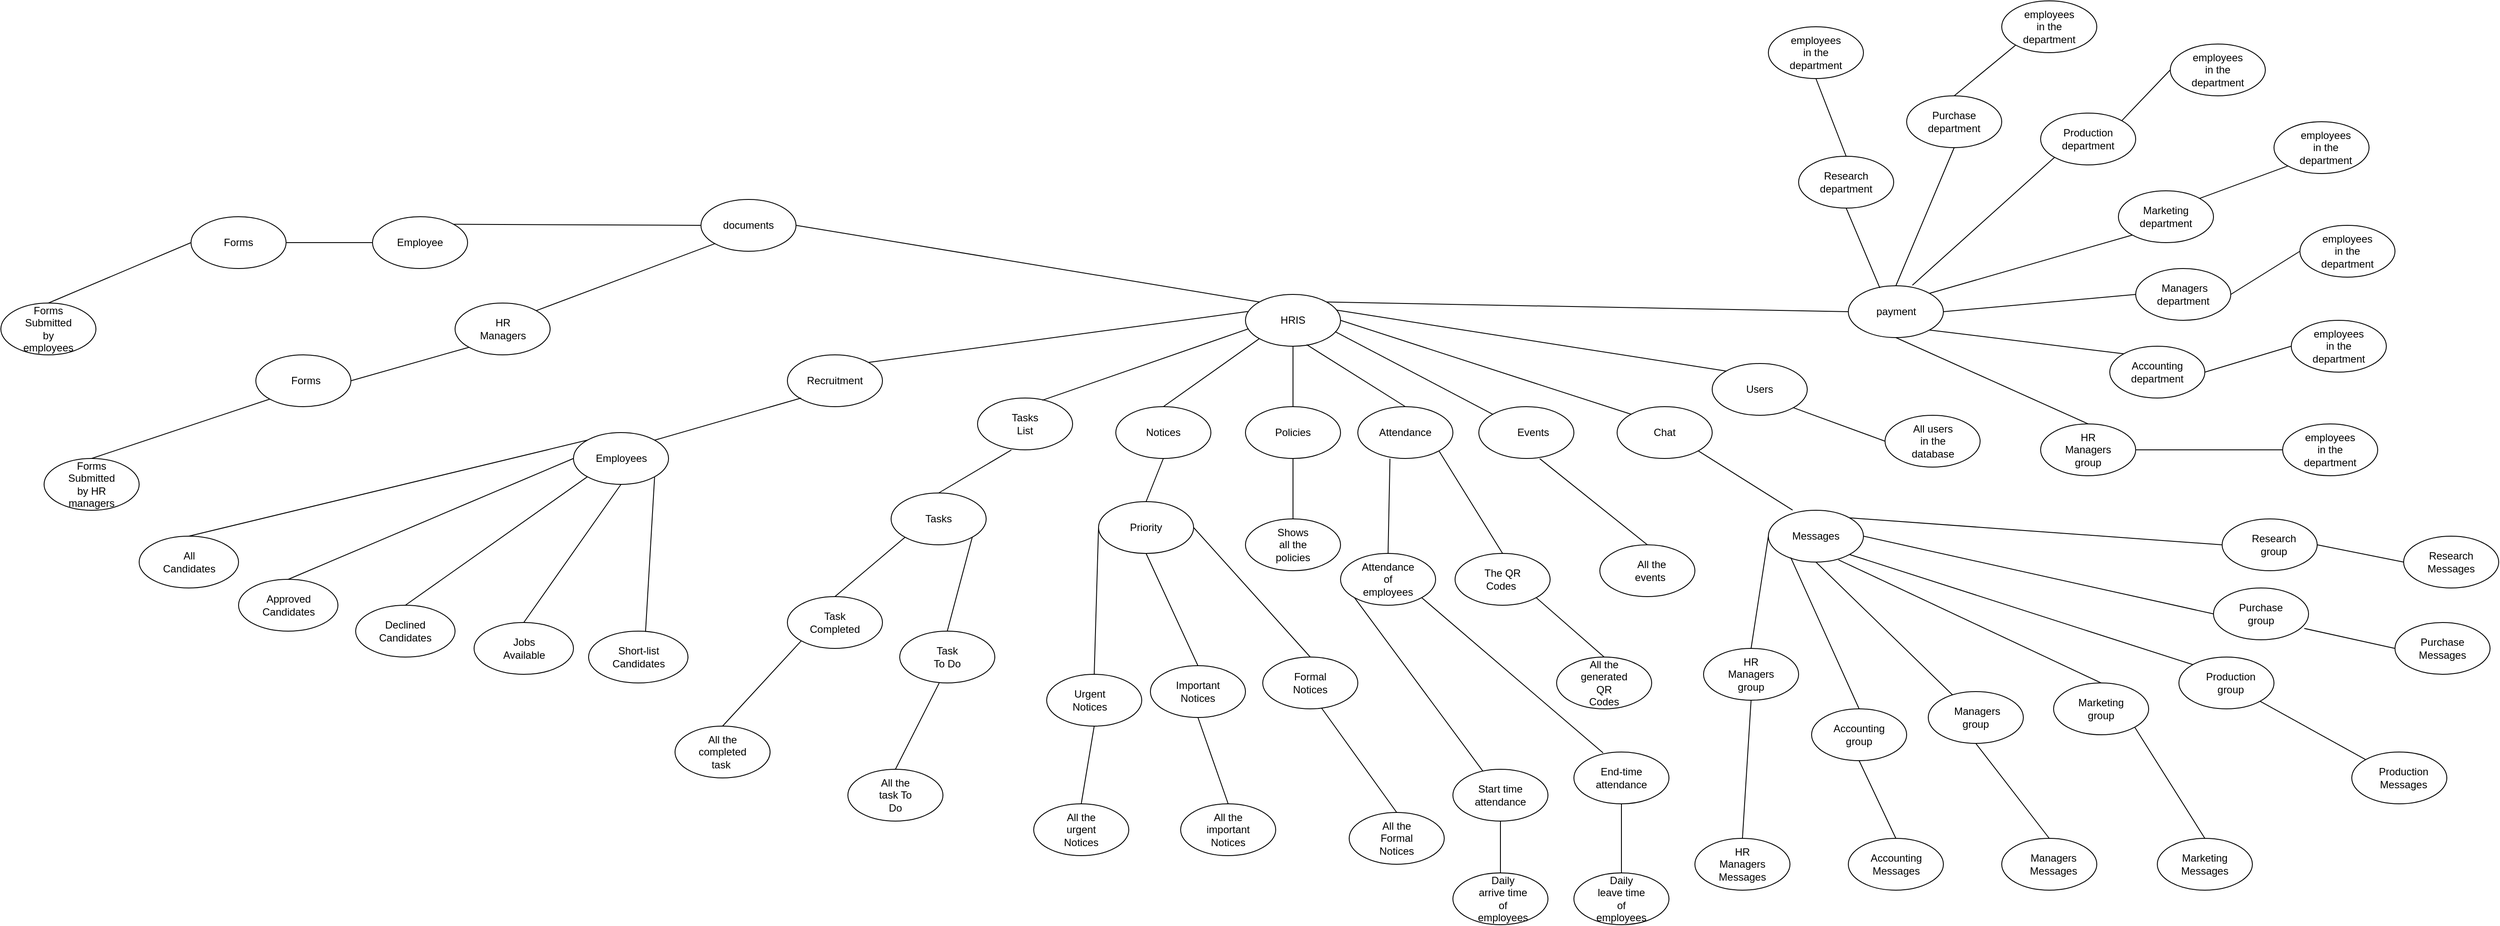 <mxfile version="14.4.3" type="device"><diagram id="rsgeZepwSjKkVoMUc9hK" name="Page-1"><mxGraphModel dx="3084" dy="1909" grid="1" gridSize="10" guides="1" tooltips="1" connect="1" arrows="1" fold="1" page="1" pageScale="1" pageWidth="850" pageHeight="1100" math="0" shadow="0"><root><mxCell id="0"/><mxCell id="1" parent="0"/><mxCell id="3w2H_zsm0nCv1bafZePf-14" value="" style="ellipse;whiteSpace=wrap;html=1;" vertex="1" parent="1"><mxGeometry x="-377.5" y="310" width="110" height="60" as="geometry"/></mxCell><mxCell id="EsVmJe7e0vUF_AnFL-M--7" value="" style="ellipse;whiteSpace=wrap;html=1;" parent="1" vertex="1"><mxGeometry x="400" y="150" width="110" height="60" as="geometry"/></mxCell><mxCell id="EsVmJe7e0vUF_AnFL-M--9" value="HRIS" style="text;html=1;strokeColor=none;fillColor=none;align=center;verticalAlign=middle;whiteSpace=wrap;rounded=0;" parent="1" vertex="1"><mxGeometry x="435" y="170" width="40" height="20" as="geometry"/></mxCell><mxCell id="EsVmJe7e0vUF_AnFL-M--14" value="" style="ellipse;whiteSpace=wrap;html=1;" parent="1" vertex="1"><mxGeometry x="830" y="280" width="110" height="60" as="geometry"/></mxCell><mxCell id="EsVmJe7e0vUF_AnFL-M--16" value="" style="ellipse;whiteSpace=wrap;html=1;" parent="1" vertex="1"><mxGeometry x="530" y="280" width="110" height="60" as="geometry"/></mxCell><mxCell id="EsVmJe7e0vUF_AnFL-M--18" value="" style="ellipse;whiteSpace=wrap;html=1;" parent="1" vertex="1"><mxGeometry x="-230" y="40" width="110" height="60" as="geometry"/></mxCell><mxCell id="EsVmJe7e0vUF_AnFL-M--22" value="Attendance" style="text;html=1;strokeColor=none;fillColor=none;align=center;verticalAlign=middle;whiteSpace=wrap;rounded=0;" parent="1" vertex="1"><mxGeometry x="565" y="300" width="40" height="20" as="geometry"/></mxCell><mxCell id="EsVmJe7e0vUF_AnFL-M--23" value="Chat" style="text;html=1;strokeColor=none;fillColor=none;align=center;verticalAlign=middle;whiteSpace=wrap;rounded=0;" parent="1" vertex="1"><mxGeometry x="865" y="300" width="40" height="20" as="geometry"/></mxCell><mxCell id="EsVmJe7e0vUF_AnFL-M--28" value="" style="ellipse;whiteSpace=wrap;html=1;" parent="1" vertex="1"><mxGeometry x="400" y="280" width="110" height="60" as="geometry"/></mxCell><mxCell id="EsVmJe7e0vUF_AnFL-M--29" value="Policies" style="text;html=1;strokeColor=none;fillColor=none;align=center;verticalAlign=middle;whiteSpace=wrap;rounded=0;" parent="1" vertex="1"><mxGeometry x="435" y="300" width="40" height="20" as="geometry"/></mxCell><mxCell id="EsVmJe7e0vUF_AnFL-M--30" value="" style="ellipse;whiteSpace=wrap;html=1;" parent="1" vertex="1"><mxGeometry x="670" y="280" width="110" height="60" as="geometry"/></mxCell><mxCell id="EsVmJe7e0vUF_AnFL-M--31" value="Events" style="text;html=1;strokeColor=none;fillColor=none;align=center;verticalAlign=middle;whiteSpace=wrap;rounded=0;" parent="1" vertex="1"><mxGeometry x="712.5" y="300" width="40" height="20" as="geometry"/></mxCell><mxCell id="EsVmJe7e0vUF_AnFL-M--32" value="documents" style="text;html=1;strokeColor=none;fillColor=none;align=center;verticalAlign=middle;whiteSpace=wrap;rounded=0;" parent="1" vertex="1"><mxGeometry x="-195" y="60" width="40" height="20" as="geometry"/></mxCell><mxCell id="QZHD8Jw0UWU2HRu79fLZ-4" value="" style="endArrow=none;html=1;entryX=0;entryY=0;entryDx=0;entryDy=0;exitX=1;exitY=0.5;exitDx=0;exitDy=0;" parent="1" source="EsVmJe7e0vUF_AnFL-M--18" target="EsVmJe7e0vUF_AnFL-M--7" edge="1"><mxGeometry width="50" height="50" relative="1" as="geometry"><mxPoint x="110" y="240" as="sourcePoint"/><mxPoint x="240" y="190" as="targetPoint"/></mxGeometry></mxCell><mxCell id="QZHD8Jw0UWU2HRu79fLZ-5" value="" style="endArrow=none;html=1;entryX=0.5;entryY=1;entryDx=0;entryDy=0;exitX=0.5;exitY=0;exitDx=0;exitDy=0;" parent="1" source="EsVmJe7e0vUF_AnFL-M--28" target="EsVmJe7e0vUF_AnFL-M--7" edge="1"><mxGeometry width="50" height="50" relative="1" as="geometry"><mxPoint x="68.4" y="288.62" as="sourcePoint"/><mxPoint x="410" y="190" as="targetPoint"/></mxGeometry></mxCell><mxCell id="QZHD8Jw0UWU2HRu79fLZ-7" value="" style="endArrow=none;html=1;exitX=0.5;exitY=0;exitDx=0;exitDy=0;entryX=0.644;entryY=0.97;entryDx=0;entryDy=0;entryPerimeter=0;" parent="1" source="EsVmJe7e0vUF_AnFL-M--16" target="EsVmJe7e0vUF_AnFL-M--7" edge="1"><mxGeometry width="50" height="50" relative="1" as="geometry"><mxPoint x="455" y="279" as="sourcePoint"/><mxPoint x="488" y="200" as="targetPoint"/></mxGeometry></mxCell><mxCell id="QZHD8Jw0UWU2HRu79fLZ-8" value="" style="endArrow=none;html=1;entryX=1;entryY=0.5;entryDx=0;entryDy=0;exitX=0;exitY=0;exitDx=0;exitDy=0;" parent="1" source="EsVmJe7e0vUF_AnFL-M--14" target="EsVmJe7e0vUF_AnFL-M--7" edge="1"><mxGeometry width="50" height="50" relative="1" as="geometry"><mxPoint x="465" y="289" as="sourcePoint"/><mxPoint x="465" y="220" as="targetPoint"/></mxGeometry></mxCell><mxCell id="QZHD8Jw0UWU2HRu79fLZ-10" value="" style="endArrow=none;html=1;entryX=0.942;entryY=0.717;entryDx=0;entryDy=0;exitX=0;exitY=0;exitDx=0;exitDy=0;entryPerimeter=0;" parent="1" source="EsVmJe7e0vUF_AnFL-M--30" target="EsVmJe7e0vUF_AnFL-M--7" edge="1"><mxGeometry width="50" height="50" relative="1" as="geometry"><mxPoint x="750" y="250" as="sourcePoint"/><mxPoint x="520" y="190" as="targetPoint"/></mxGeometry></mxCell><mxCell id="QZHD8Jw0UWU2HRu79fLZ-12" value="" style="ellipse;whiteSpace=wrap;html=1;" parent="1" vertex="1"><mxGeometry x="1005" y="400" width="110" height="60" as="geometry"/></mxCell><mxCell id="QZHD8Jw0UWU2HRu79fLZ-13" value="Messages" style="text;html=1;strokeColor=none;fillColor=none;align=center;verticalAlign=middle;whiteSpace=wrap;rounded=0;" parent="1" vertex="1"><mxGeometry x="1040" y="420" width="40" height="20" as="geometry"/></mxCell><mxCell id="QZHD8Jw0UWU2HRu79fLZ-14" value="" style="ellipse;whiteSpace=wrap;html=1;" parent="1" vertex="1"><mxGeometry x="1055" y="630" width="110" height="60" as="geometry"/></mxCell><mxCell id="QZHD8Jw0UWU2HRu79fLZ-15" value="" style="ellipse;whiteSpace=wrap;html=1;" parent="1" vertex="1"><mxGeometry x="1190" y="610" width="110" height="60" as="geometry"/></mxCell><mxCell id="QZHD8Jw0UWU2HRu79fLZ-16" value="" style="ellipse;whiteSpace=wrap;html=1;" parent="1" vertex="1"><mxGeometry x="1480" y="570" width="110" height="60" as="geometry"/></mxCell><mxCell id="QZHD8Jw0UWU2HRu79fLZ-18" value="" style="endArrow=none;html=1;entryX=1;entryY=1;entryDx=0;entryDy=0;exitX=0.255;exitY=-0.003;exitDx=0;exitDy=0;exitPerimeter=0;" parent="1" source="QZHD8Jw0UWU2HRu79fLZ-12" target="EsVmJe7e0vUF_AnFL-M--14" edge="1"><mxGeometry width="50" height="50" relative="1" as="geometry"><mxPoint x="660" y="440" as="sourcePoint"/><mxPoint x="710" y="390" as="targetPoint"/></mxGeometry></mxCell><mxCell id="QZHD8Jw0UWU2HRu79fLZ-19" value="" style="endArrow=none;html=1;entryX=1;entryY=1;entryDx=0;entryDy=0;exitX=0;exitY=0;exitDx=0;exitDy=0;" parent="1" source="QZHD8Jw0UWU2HRu79fLZ-16" target="QZHD8Jw0UWU2HRu79fLZ-12" edge="1"><mxGeometry width="50" height="50" relative="1" as="geometry"><mxPoint x="1355" y="610" as="sourcePoint"/><mxPoint x="1215" y="390" as="targetPoint"/></mxGeometry></mxCell><mxCell id="QZHD8Jw0UWU2HRu79fLZ-20" value="" style="endArrow=none;html=1;entryX=0.5;entryY=1;entryDx=0;entryDy=0;" parent="1" source="QZHD8Jw0UWU2HRu79fLZ-15" target="QZHD8Jw0UWU2HRu79fLZ-12" edge="1"><mxGeometry width="50" height="50" relative="1" as="geometry"><mxPoint x="1325" y="550" as="sourcePoint"/><mxPoint x="1253.891" y="491.213" as="targetPoint"/></mxGeometry></mxCell><mxCell id="QZHD8Jw0UWU2HRu79fLZ-21" value="" style="endArrow=none;html=1;exitX=0.5;exitY=0;exitDx=0;exitDy=0;entryX=0.235;entryY=0.912;entryDx=0;entryDy=0;entryPerimeter=0;" parent="1" source="QZHD8Jw0UWU2HRu79fLZ-14" target="QZHD8Jw0UWU2HRu79fLZ-12" edge="1"><mxGeometry width="50" height="50" relative="1" as="geometry"><mxPoint x="585" y="510" as="sourcePoint"/><mxPoint x="595" y="460" as="targetPoint"/></mxGeometry></mxCell><mxCell id="QZHD8Jw0UWU2HRu79fLZ-22" value="Accounting group" style="text;html=1;strokeColor=none;fillColor=none;align=center;verticalAlign=middle;whiteSpace=wrap;rounded=0;" parent="1" vertex="1"><mxGeometry x="1090" y="650" width="40" height="20" as="geometry"/></mxCell><mxCell id="QZHD8Jw0UWU2HRu79fLZ-23" value="&amp;nbsp;Managers group" style="text;html=1;strokeColor=none;fillColor=none;align=center;verticalAlign=middle;whiteSpace=wrap;rounded=0;" parent="1" vertex="1"><mxGeometry x="1225" y="630" width="40" height="20" as="geometry"/></mxCell><mxCell id="QZHD8Jw0UWU2HRu79fLZ-24" value="Production group" style="text;html=1;strokeColor=none;fillColor=none;align=center;verticalAlign=middle;whiteSpace=wrap;rounded=0;" parent="1" vertex="1"><mxGeometry x="1520" y="590" width="40" height="20" as="geometry"/></mxCell><mxCell id="QZHD8Jw0UWU2HRu79fLZ-26" value="" style="ellipse;whiteSpace=wrap;html=1;" parent="1" vertex="1"><mxGeometry x="1520" y="490" width="110" height="60" as="geometry"/></mxCell><mxCell id="QZHD8Jw0UWU2HRu79fLZ-27" value="" style="ellipse;whiteSpace=wrap;html=1;" parent="1" vertex="1"><mxGeometry x="1530" y="410" width="110" height="60" as="geometry"/></mxCell><mxCell id="QZHD8Jw0UWU2HRu79fLZ-28" value="" style="endArrow=none;html=1;entryX=1;entryY=0;entryDx=0;entryDy=0;exitX=0;exitY=0.5;exitDx=0;exitDy=0;" parent="1" source="QZHD8Jw0UWU2HRu79fLZ-27" target="QZHD8Jw0UWU2HRu79fLZ-12" edge="1"><mxGeometry width="50" height="50" relative="1" as="geometry"><mxPoint x="1365" y="620" as="sourcePoint"/><mxPoint x="1253.891" y="491.213" as="targetPoint"/></mxGeometry></mxCell><mxCell id="QZHD8Jw0UWU2HRu79fLZ-29" value="" style="endArrow=none;html=1;entryX=1;entryY=0.5;entryDx=0;entryDy=0;exitX=0;exitY=0.5;exitDx=0;exitDy=0;" parent="1" source="QZHD8Jw0UWU2HRu79fLZ-26" target="QZHD8Jw0UWU2HRu79fLZ-12" edge="1"><mxGeometry width="50" height="50" relative="1" as="geometry"><mxPoint x="1450" y="530" as="sourcePoint"/><mxPoint x="1270" y="470" as="targetPoint"/></mxGeometry></mxCell><mxCell id="QZHD8Jw0UWU2HRu79fLZ-30" value="" style="ellipse;whiteSpace=wrap;html=1;" parent="1" vertex="1"><mxGeometry x="1335" y="600" width="110" height="60" as="geometry"/></mxCell><mxCell id="QZHD8Jw0UWU2HRu79fLZ-31" value="" style="ellipse;whiteSpace=wrap;html=1;" parent="1" vertex="1"><mxGeometry x="930" y="560" width="110" height="60" as="geometry"/></mxCell><mxCell id="QZHD8Jw0UWU2HRu79fLZ-32" value="" style="endArrow=none;html=1;entryX=0;entryY=0.5;entryDx=0;entryDy=0;exitX=0.5;exitY=0;exitDx=0;exitDy=0;" parent="1" source="QZHD8Jw0UWU2HRu79fLZ-31" target="QZHD8Jw0UWU2HRu79fLZ-12" edge="1"><mxGeometry width="50" height="50" relative="1" as="geometry"><mxPoint x="1500" y="570" as="sourcePoint"/><mxPoint x="1253.891" y="491.213" as="targetPoint"/></mxGeometry></mxCell><mxCell id="QZHD8Jw0UWU2HRu79fLZ-33" value="" style="endArrow=none;html=1;entryX=0.738;entryY=0.957;entryDx=0;entryDy=0;exitX=0.5;exitY=0;exitDx=0;exitDy=0;entryPerimeter=0;" parent="1" source="QZHD8Jw0UWU2HRu79fLZ-30" target="QZHD8Jw0UWU2HRu79fLZ-12" edge="1"><mxGeometry width="50" height="50" relative="1" as="geometry"><mxPoint x="1510" y="580" as="sourcePoint"/><mxPoint x="1263.891" y="501.213" as="targetPoint"/></mxGeometry></mxCell><mxCell id="QZHD8Jw0UWU2HRu79fLZ-34" value="HR Managers group" style="text;html=1;strokeColor=none;fillColor=none;align=center;verticalAlign=middle;whiteSpace=wrap;rounded=0;" parent="1" vertex="1"><mxGeometry x="965" y="580" width="40" height="20" as="geometry"/></mxCell><mxCell id="QZHD8Jw0UWU2HRu79fLZ-35" value="Marketing group" style="text;html=1;strokeColor=none;fillColor=none;align=center;verticalAlign=middle;whiteSpace=wrap;rounded=0;" parent="1" vertex="1"><mxGeometry x="1370" y="620" width="40" height="20" as="geometry"/></mxCell><mxCell id="QZHD8Jw0UWU2HRu79fLZ-36" value="Purchase group" style="text;html=1;strokeColor=none;fillColor=none;align=center;verticalAlign=middle;whiteSpace=wrap;rounded=0;" parent="1" vertex="1"><mxGeometry x="1555" y="510" width="40" height="20" as="geometry"/></mxCell><mxCell id="QZHD8Jw0UWU2HRu79fLZ-37" value="Research group" style="text;html=1;strokeColor=none;fillColor=none;align=center;verticalAlign=middle;whiteSpace=wrap;rounded=0;" parent="1" vertex="1"><mxGeometry x="1570" y="430" width="40" height="20" as="geometry"/></mxCell><mxCell id="QZHD8Jw0UWU2HRu79fLZ-42" value="" style="ellipse;whiteSpace=wrap;html=1;" parent="1" vertex="1"><mxGeometry x="810" y="440" width="110" height="60" as="geometry"/></mxCell><mxCell id="QZHD8Jw0UWU2HRu79fLZ-43" value="" style="endArrow=none;html=1;entryX=0.64;entryY=1.003;entryDx=0;entryDy=0;exitX=0.5;exitY=0;exitDx=0;exitDy=0;entryPerimeter=0;" parent="1" source="QZHD8Jw0UWU2HRu79fLZ-42" target="EsVmJe7e0vUF_AnFL-M--30" edge="1"><mxGeometry width="50" height="50" relative="1" as="geometry"><mxPoint x="740" y="450" as="sourcePoint"/><mxPoint x="790" y="400" as="targetPoint"/></mxGeometry></mxCell><mxCell id="QZHD8Jw0UWU2HRu79fLZ-45" value="All the events&amp;nbsp;" style="text;html=1;strokeColor=none;fillColor=none;align=center;verticalAlign=middle;whiteSpace=wrap;rounded=0;" parent="1" vertex="1"><mxGeometry x="850" y="460" width="40" height="20" as="geometry"/></mxCell><mxCell id="QZHD8Jw0UWU2HRu79fLZ-46" value="" style="endArrow=none;html=1;entryX=1;entryY=1;entryDx=0;entryDy=0;exitX=0.5;exitY=0;exitDx=0;exitDy=0;" parent="1" source="QZHD8Jw0UWU2HRu79fLZ-48" target="EsVmJe7e0vUF_AnFL-M--16" edge="1"><mxGeometry width="50" height="50" relative="1" as="geometry"><mxPoint x="690" y="440" as="sourcePoint"/><mxPoint x="710" y="430" as="targetPoint"/></mxGeometry></mxCell><mxCell id="QZHD8Jw0UWU2HRu79fLZ-48" value="" style="ellipse;whiteSpace=wrap;html=1;" parent="1" vertex="1"><mxGeometry x="642.5" y="450" width="110" height="60" as="geometry"/></mxCell><mxCell id="QZHD8Jw0UWU2HRu79fLZ-49" value="" style="ellipse;whiteSpace=wrap;html=1;fontStyle=1" parent="1" vertex="1"><mxGeometry x="510" y="450" width="110" height="60" as="geometry"/></mxCell><mxCell id="QZHD8Jw0UWU2HRu79fLZ-50" value="" style="endArrow=none;html=1;entryX=0.338;entryY=1.003;entryDx=0;entryDy=0;exitX=0.5;exitY=0;exitDx=0;exitDy=0;entryPerimeter=0;" parent="1" source="QZHD8Jw0UWU2HRu79fLZ-49" target="EsVmJe7e0vUF_AnFL-M--16" edge="1"><mxGeometry width="50" height="50" relative="1" as="geometry"><mxPoint x="795" y="460" as="sourcePoint"/><mxPoint x="693.891" y="341.213" as="targetPoint"/></mxGeometry></mxCell><mxCell id="QZHD8Jw0UWU2HRu79fLZ-51" value="The QR Codes&amp;nbsp;" style="text;html=1;strokeColor=none;fillColor=none;align=center;verticalAlign=middle;whiteSpace=wrap;rounded=0;" parent="1" vertex="1"><mxGeometry x="665" y="470" width="65" height="20" as="geometry"/></mxCell><mxCell id="QZHD8Jw0UWU2HRu79fLZ-53" value="Attendance of employees" style="text;html=1;strokeColor=none;fillColor=none;align=center;verticalAlign=middle;whiteSpace=wrap;rounded=0;" parent="1" vertex="1"><mxGeometry x="545" y="470" width="40" height="20" as="geometry"/></mxCell><mxCell id="QZHD8Jw0UWU2HRu79fLZ-54" value="" style="endArrow=none;html=1;entryX=0.5;entryY=1;entryDx=0;entryDy=0;exitX=0.5;exitY=0;exitDx=0;exitDy=0;" parent="1" source="QZHD8Jw0UWU2HRu79fLZ-55" target="EsVmJe7e0vUF_AnFL-M--28" edge="1"><mxGeometry width="50" height="50" relative="1" as="geometry"><mxPoint x="455" y="400" as="sourcePoint"/><mxPoint x="490" y="410" as="targetPoint"/></mxGeometry></mxCell><mxCell id="QZHD8Jw0UWU2HRu79fLZ-55" value="" style="ellipse;whiteSpace=wrap;html=1;fontStyle=1" parent="1" vertex="1"><mxGeometry x="400" y="410" width="110" height="60" as="geometry"/></mxCell><mxCell id="QZHD8Jw0UWU2HRu79fLZ-56" value="Shows all the policies" style="text;html=1;strokeColor=none;fillColor=none;align=center;verticalAlign=middle;whiteSpace=wrap;rounded=0;" parent="1" vertex="1"><mxGeometry x="435" y="430" width="40" height="20" as="geometry"/></mxCell><mxCell id="QZHD8Jw0UWU2HRu79fLZ-57" value="" style="ellipse;whiteSpace=wrap;html=1;" parent="1" vertex="1"><mxGeometry x="250" y="280" width="110" height="60" as="geometry"/></mxCell><mxCell id="QZHD8Jw0UWU2HRu79fLZ-58" value="" style="endArrow=none;html=1;entryX=0;entryY=1;entryDx=0;entryDy=0;exitX=0.5;exitY=0;exitDx=0;exitDy=0;" parent="1" source="QZHD8Jw0UWU2HRu79fLZ-57" target="EsVmJe7e0vUF_AnFL-M--7" edge="1"><mxGeometry width="50" height="50" relative="1" as="geometry"><mxPoint x="300" y="290" as="sourcePoint"/><mxPoint x="350" y="240" as="targetPoint"/></mxGeometry></mxCell><mxCell id="QZHD8Jw0UWU2HRu79fLZ-59" value="Notices" style="text;html=1;strokeColor=none;fillColor=none;align=center;verticalAlign=middle;whiteSpace=wrap;rounded=0;" parent="1" vertex="1"><mxGeometry x="285" y="300" width="40" height="20" as="geometry"/></mxCell><mxCell id="QZHD8Jw0UWU2HRu79fLZ-60" value="" style="ellipse;whiteSpace=wrap;html=1;" parent="1" vertex="1"><mxGeometry x="420" y="570" width="110" height="60" as="geometry"/></mxCell><mxCell id="QZHD8Jw0UWU2HRu79fLZ-61" value="" style="ellipse;whiteSpace=wrap;html=1;" parent="1" vertex="1"><mxGeometry x="170" y="590" width="110" height="60" as="geometry"/></mxCell><mxCell id="QZHD8Jw0UWU2HRu79fLZ-62" value="" style="ellipse;whiteSpace=wrap;html=1;" parent="1" vertex="1"><mxGeometry x="290" y="580" width="110" height="60" as="geometry"/></mxCell><mxCell id="QZHD8Jw0UWU2HRu79fLZ-63" value="" style="endArrow=none;html=1;exitX=0.5;exitY=0;exitDx=0;exitDy=0;entryX=1;entryY=0.5;entryDx=0;entryDy=0;" parent="1" source="QZHD8Jw0UWU2HRu79fLZ-60" target="QZHD8Jw0UWU2HRu79fLZ-70" edge="1"><mxGeometry width="50" height="50" relative="1" as="geometry"><mxPoint x="200" y="470" as="sourcePoint"/><mxPoint x="370" y="430" as="targetPoint"/></mxGeometry></mxCell><mxCell id="QZHD8Jw0UWU2HRu79fLZ-64" value="" style="endArrow=none;html=1;exitX=0.5;exitY=0;exitDx=0;exitDy=0;entryX=0.5;entryY=1;entryDx=0;entryDy=0;" parent="1" source="QZHD8Jw0UWU2HRu79fLZ-62" target="QZHD8Jw0UWU2HRu79fLZ-70" edge="1"><mxGeometry width="50" height="50" relative="1" as="geometry"><mxPoint x="395" y="500" as="sourcePoint"/><mxPoint x="290" y="460" as="targetPoint"/></mxGeometry></mxCell><mxCell id="QZHD8Jw0UWU2HRu79fLZ-65" value="" style="endArrow=none;html=1;exitX=0.5;exitY=0;exitDx=0;exitDy=0;entryX=0;entryY=0.5;entryDx=0;entryDy=0;" parent="1" source="QZHD8Jw0UWU2HRu79fLZ-61" target="QZHD8Jw0UWU2HRu79fLZ-70" edge="1"><mxGeometry width="50" height="50" relative="1" as="geometry"><mxPoint x="255" y="500" as="sourcePoint"/><mxPoint x="200" y="430" as="targetPoint"/></mxGeometry></mxCell><mxCell id="QZHD8Jw0UWU2HRu79fLZ-66" value="Urgent Notices" style="text;html=1;strokeColor=none;fillColor=none;align=center;verticalAlign=middle;whiteSpace=wrap;rounded=0;" parent="1" vertex="1"><mxGeometry x="200" y="610" width="40" height="20" as="geometry"/></mxCell><mxCell id="QZHD8Jw0UWU2HRu79fLZ-67" value="Important Notices" style="text;html=1;strokeColor=none;fillColor=none;align=center;verticalAlign=middle;whiteSpace=wrap;rounded=0;" parent="1" vertex="1"><mxGeometry x="325" y="600" width="40" height="20" as="geometry"/></mxCell><mxCell id="QZHD8Jw0UWU2HRu79fLZ-68" value="Formal&lt;br&gt;Notices" style="text;html=1;strokeColor=none;fillColor=none;align=center;verticalAlign=middle;whiteSpace=wrap;rounded=0;" parent="1" vertex="1"><mxGeometry x="455" y="590" width="40" height="20" as="geometry"/></mxCell><mxCell id="QZHD8Jw0UWU2HRu79fLZ-69" value="" style="endArrow=none;html=1;entryX=0.5;entryY=1;entryDx=0;entryDy=0;exitX=0.5;exitY=0;exitDx=0;exitDy=0;" parent="1" source="QZHD8Jw0UWU2HRu79fLZ-70" target="QZHD8Jw0UWU2HRu79fLZ-57" edge="1"><mxGeometry width="50" height="50" relative="1" as="geometry"><mxPoint x="270" y="390" as="sourcePoint"/><mxPoint x="280" y="370" as="targetPoint"/></mxGeometry></mxCell><mxCell id="QZHD8Jw0UWU2HRu79fLZ-70" value="" style="ellipse;whiteSpace=wrap;html=1;" parent="1" vertex="1"><mxGeometry x="230" y="390" width="110" height="60" as="geometry"/></mxCell><mxCell id="QZHD8Jw0UWU2HRu79fLZ-71" value="Priority" style="text;html=1;strokeColor=none;fillColor=none;align=center;verticalAlign=middle;whiteSpace=wrap;rounded=0;" parent="1" vertex="1"><mxGeometry x="265" y="410" width="40" height="20" as="geometry"/></mxCell><mxCell id="QZHD8Jw0UWU2HRu79fLZ-72" value="" style="ellipse;whiteSpace=wrap;html=1;" parent="1" vertex="1"><mxGeometry x="90" y="270" width="110" height="60" as="geometry"/></mxCell><mxCell id="QZHD8Jw0UWU2HRu79fLZ-73" value="" style="endArrow=none;html=1;exitX=0.682;exitY=0.043;exitDx=0;exitDy=0;entryX=0.033;entryY=0.663;entryDx=0;entryDy=0;entryPerimeter=0;exitPerimeter=0;" parent="1" source="QZHD8Jw0UWU2HRu79fLZ-72" target="EsVmJe7e0vUF_AnFL-M--7" edge="1"><mxGeometry width="50" height="50" relative="1" as="geometry"><mxPoint x="180" y="290" as="sourcePoint"/><mxPoint x="400" y="200" as="targetPoint"/></mxGeometry></mxCell><mxCell id="QZHD8Jw0UWU2HRu79fLZ-74" value="Tasks List" style="text;html=1;strokeColor=none;fillColor=none;align=center;verticalAlign=middle;whiteSpace=wrap;rounded=0;" parent="1" vertex="1"><mxGeometry x="125" y="290" width="40" height="20" as="geometry"/></mxCell><mxCell id="QZHD8Jw0UWU2HRu79fLZ-75" value="" style="ellipse;whiteSpace=wrap;html=1;" parent="1" vertex="1"><mxGeometry x="-10" y="380" width="110" height="60" as="geometry"/></mxCell><mxCell id="QZHD8Jw0UWU2HRu79fLZ-76" value="Tasks" style="text;html=1;strokeColor=none;fillColor=none;align=center;verticalAlign=middle;whiteSpace=wrap;rounded=0;" parent="1" vertex="1"><mxGeometry x="25" y="400" width="40" height="20" as="geometry"/></mxCell><mxCell id="QZHD8Jw0UWU2HRu79fLZ-77" value="" style="ellipse;whiteSpace=wrap;html=1;" parent="1" vertex="1"><mxGeometry x="-130" y="500" width="110" height="60" as="geometry"/></mxCell><mxCell id="QZHD8Jw0UWU2HRu79fLZ-78" value="" style="ellipse;whiteSpace=wrap;html=1;" parent="1" vertex="1"><mxGeometry y="540" width="110" height="60" as="geometry"/></mxCell><mxCell id="QZHD8Jw0UWU2HRu79fLZ-79" value="Task To Do" style="text;html=1;strokeColor=none;fillColor=none;align=center;verticalAlign=middle;whiteSpace=wrap;rounded=0;" parent="1" vertex="1"><mxGeometry x="35" y="560" width="40" height="20" as="geometry"/></mxCell><mxCell id="QZHD8Jw0UWU2HRu79fLZ-80" value="Task Completed" style="text;html=1;strokeColor=none;fillColor=none;align=center;verticalAlign=middle;whiteSpace=wrap;rounded=0;" parent="1" vertex="1"><mxGeometry x="-95" y="520" width="40" height="20" as="geometry"/></mxCell><mxCell id="QZHD8Jw0UWU2HRu79fLZ-81" value="" style="endArrow=none;html=1;entryX=0.356;entryY=1.003;entryDx=0;entryDy=0;exitX=0.5;exitY=0;exitDx=0;exitDy=0;entryPerimeter=0;" parent="1" source="QZHD8Jw0UWU2HRu79fLZ-75" target="QZHD8Jw0UWU2HRu79fLZ-72" edge="1"><mxGeometry width="50" height="50" relative="1" as="geometry"><mxPoint x="-40" y="430" as="sourcePoint"/><mxPoint x="10" y="380" as="targetPoint"/></mxGeometry></mxCell><mxCell id="QZHD8Jw0UWU2HRu79fLZ-82" value="" style="endArrow=none;html=1;entryX=0;entryY=1;entryDx=0;entryDy=0;exitX=0.5;exitY=0;exitDx=0;exitDy=0;" parent="1" source="QZHD8Jw0UWU2HRu79fLZ-77" target="QZHD8Jw0UWU2HRu79fLZ-75" edge="1"><mxGeometry width="50" height="50" relative="1" as="geometry"><mxPoint x="-60" y="510" as="sourcePoint"/><mxPoint x="-10" y="460" as="targetPoint"/></mxGeometry></mxCell><mxCell id="QZHD8Jw0UWU2HRu79fLZ-83" value="" style="endArrow=none;html=1;exitX=0.5;exitY=0;exitDx=0;exitDy=0;entryX=1;entryY=1;entryDx=0;entryDy=0;" parent="1" source="QZHD8Jw0UWU2HRu79fLZ-78" target="QZHD8Jw0UWU2HRu79fLZ-75" edge="1"><mxGeometry width="50" height="50" relative="1" as="geometry"><mxPoint x="30" y="530" as="sourcePoint"/><mxPoint x="60" y="441" as="targetPoint"/></mxGeometry></mxCell><mxCell id="QZHD8Jw0UWU2HRu79fLZ-84" value="" style="ellipse;whiteSpace=wrap;html=1;" parent="1" vertex="1"><mxGeometry x="-130" y="220" width="110" height="60" as="geometry"/></mxCell><mxCell id="QZHD8Jw0UWU2HRu79fLZ-85" value="Recruitment" style="text;html=1;strokeColor=none;fillColor=none;align=center;verticalAlign=middle;whiteSpace=wrap;rounded=0;" parent="1" vertex="1"><mxGeometry x="-95" y="240" width="40" height="20" as="geometry"/></mxCell><mxCell id="QZHD8Jw0UWU2HRu79fLZ-86" value="" style="endArrow=none;html=1;entryX=0.025;entryY=0.33;entryDx=0;entryDy=0;entryPerimeter=0;exitX=1;exitY=0;exitDx=0;exitDy=0;" parent="1" source="QZHD8Jw0UWU2HRu79fLZ-84" target="EsVmJe7e0vUF_AnFL-M--7" edge="1"><mxGeometry width="50" height="50" relative="1" as="geometry"><mxPoint x="50" y="280" as="sourcePoint"/><mxPoint x="100" y="240" as="targetPoint"/></mxGeometry></mxCell><mxCell id="QZHD8Jw0UWU2HRu79fLZ-88" value="" style="ellipse;whiteSpace=wrap;html=1;" parent="1" vertex="1"><mxGeometry x="-360" y="540" width="115" height="60" as="geometry"/></mxCell><mxCell id="QZHD8Jw0UWU2HRu79fLZ-89" value="" style="endArrow=none;html=1;entryX=1;entryY=1;entryDx=0;entryDy=0;exitX=0.573;exitY=0.01;exitDx=0;exitDy=0;exitPerimeter=0;" parent="1" source="QZHD8Jw0UWU2HRu79fLZ-88" target="3w2H_zsm0nCv1bafZePf-14" edge="1"><mxGeometry width="50" height="50" relative="1" as="geometry"><mxPoint x="-150" y="400" as="sourcePoint"/><mxPoint x="-100" y="350" as="targetPoint"/></mxGeometry></mxCell><mxCell id="QZHD8Jw0UWU2HRu79fLZ-90" value="Employees" style="text;html=1;strokeColor=none;fillColor=none;align=center;verticalAlign=middle;whiteSpace=wrap;rounded=0;" parent="1" vertex="1"><mxGeometry x="-342.5" y="330" width="40" height="20" as="geometry"/></mxCell><mxCell id="QZHD8Jw0UWU2HRu79fLZ-91" value="" style="ellipse;whiteSpace=wrap;html=1;" parent="1" vertex="1"><mxGeometry x="940" y="230" width="110" height="60" as="geometry"/></mxCell><mxCell id="QZHD8Jw0UWU2HRu79fLZ-92" value="Users" style="text;html=1;strokeColor=none;fillColor=none;align=center;verticalAlign=middle;whiteSpace=wrap;rounded=0;" parent="1" vertex="1"><mxGeometry x="975" y="250" width="40" height="20" as="geometry"/></mxCell><mxCell id="QZHD8Jw0UWU2HRu79fLZ-93" value="" style="ellipse;whiteSpace=wrap;html=1;" parent="1" vertex="1"><mxGeometry x="1140" y="290" width="110" height="60" as="geometry"/></mxCell><mxCell id="QZHD8Jw0UWU2HRu79fLZ-94" value="All users in the database" style="text;html=1;strokeColor=none;fillColor=none;align=center;verticalAlign=middle;whiteSpace=wrap;rounded=0;" parent="1" vertex="1"><mxGeometry x="1172.5" y="310" width="45" height="20" as="geometry"/></mxCell><mxCell id="QZHD8Jw0UWU2HRu79fLZ-95" value="" style="endArrow=none;html=1;exitX=0;exitY=0;exitDx=0;exitDy=0;entryX=0.956;entryY=0.303;entryDx=0;entryDy=0;entryPerimeter=0;" parent="1" source="QZHD8Jw0UWU2HRu79fLZ-91" target="EsVmJe7e0vUF_AnFL-M--7" edge="1"><mxGeometry width="50" height="50" relative="1" as="geometry"><mxPoint x="760" y="200" as="sourcePoint"/><mxPoint x="810" y="150" as="targetPoint"/></mxGeometry></mxCell><mxCell id="QZHD8Jw0UWU2HRu79fLZ-96" value="" style="endArrow=none;html=1;exitX=0;exitY=0.5;exitDx=0;exitDy=0;entryX=1;entryY=1;entryDx=0;entryDy=0;" parent="1" source="QZHD8Jw0UWU2HRu79fLZ-93" target="QZHD8Jw0UWU2HRu79fLZ-91" edge="1"><mxGeometry width="50" height="50" relative="1" as="geometry"><mxPoint x="1010" y="220" as="sourcePoint"/><mxPoint x="820" y="160" as="targetPoint"/></mxGeometry></mxCell><mxCell id="QZHD8Jw0UWU2HRu79fLZ-100" value="" style="ellipse;whiteSpace=wrap;html=1;" parent="1" vertex="1"><mxGeometry x="1097.5" y="140" width="110" height="60" as="geometry"/></mxCell><mxCell id="QZHD8Jw0UWU2HRu79fLZ-101" value="payment" style="text;html=1;strokeColor=none;fillColor=none;align=center;verticalAlign=middle;whiteSpace=wrap;rounded=0;" parent="1" vertex="1"><mxGeometry x="1132.5" y="160" width="40" height="20" as="geometry"/></mxCell><mxCell id="QZHD8Jw0UWU2HRu79fLZ-102" value="" style="endArrow=none;html=1;entryX=0;entryY=0.5;entryDx=0;entryDy=0;exitX=1;exitY=0;exitDx=0;exitDy=0;" parent="1" source="EsVmJe7e0vUF_AnFL-M--7" target="QZHD8Jw0UWU2HRu79fLZ-100" edge="1"><mxGeometry width="50" height="50" relative="1" as="geometry"><mxPoint x="680" y="190" as="sourcePoint"/><mxPoint x="730" y="140" as="targetPoint"/></mxGeometry></mxCell><mxCell id="QZHD8Jw0UWU2HRu79fLZ-103" value="" style="ellipse;whiteSpace=wrap;html=1;" parent="1" vertex="1"><mxGeometry x="1430" y="120" width="110" height="60" as="geometry"/></mxCell><mxCell id="QZHD8Jw0UWU2HRu79fLZ-104" value="" style="ellipse;whiteSpace=wrap;html=1;" parent="1" vertex="1"><mxGeometry x="1410" y="30" width="110" height="60" as="geometry"/></mxCell><mxCell id="QZHD8Jw0UWU2HRu79fLZ-105" value="" style="ellipse;whiteSpace=wrap;html=1;" parent="1" vertex="1"><mxGeometry x="1320" y="300" width="110" height="60" as="geometry"/></mxCell><mxCell id="QZHD8Jw0UWU2HRu79fLZ-106" value="" style="ellipse;whiteSpace=wrap;html=1;" parent="1" vertex="1"><mxGeometry x="1040" y="-10" width="110" height="60" as="geometry"/></mxCell><mxCell id="QZHD8Jw0UWU2HRu79fLZ-107" value="" style="ellipse;whiteSpace=wrap;html=1;" parent="1" vertex="1"><mxGeometry x="1165" y="-80" width="110" height="60" as="geometry"/></mxCell><mxCell id="QZHD8Jw0UWU2HRu79fLZ-108" value="" style="ellipse;whiteSpace=wrap;html=1;" parent="1" vertex="1"><mxGeometry x="1320" y="-60" width="110" height="60" as="geometry"/></mxCell><mxCell id="QZHD8Jw0UWU2HRu79fLZ-109" value="" style="ellipse;whiteSpace=wrap;html=1;" parent="1" vertex="1"><mxGeometry x="1400" y="210" width="110" height="60" as="geometry"/></mxCell><mxCell id="QZHD8Jw0UWU2HRu79fLZ-111" value="" style="endArrow=none;html=1;exitX=0.5;exitY=0;exitDx=0;exitDy=0;entryX=0.5;entryY=1;entryDx=0;entryDy=0;" parent="1" source="QZHD8Jw0UWU2HRu79fLZ-105" target="QZHD8Jw0UWU2HRu79fLZ-100" edge="1"><mxGeometry width="50" height="50" relative="1" as="geometry"><mxPoint x="1240" y="270" as="sourcePoint"/><mxPoint x="1290" y="220" as="targetPoint"/></mxGeometry></mxCell><mxCell id="QZHD8Jw0UWU2HRu79fLZ-112" value="" style="endArrow=none;html=1;exitX=0;exitY=0;exitDx=0;exitDy=0;entryX=1;entryY=1;entryDx=0;entryDy=0;" parent="1" source="QZHD8Jw0UWU2HRu79fLZ-109" target="QZHD8Jw0UWU2HRu79fLZ-100" edge="1"><mxGeometry width="50" height="50" relative="1" as="geometry"><mxPoint x="1385" y="310" as="sourcePoint"/><mxPoint x="1162.5" y="210" as="targetPoint"/></mxGeometry></mxCell><mxCell id="QZHD8Jw0UWU2HRu79fLZ-113" value="" style="endArrow=none;html=1;exitX=0;exitY=0.5;exitDx=0;exitDy=0;entryX=1;entryY=0.5;entryDx=0;entryDy=0;" parent="1" source="QZHD8Jw0UWU2HRu79fLZ-103" target="QZHD8Jw0UWU2HRu79fLZ-100" edge="1"><mxGeometry width="50" height="50" relative="1" as="geometry"><mxPoint x="1426.109" y="228.787" as="sourcePoint"/><mxPoint x="1201.391" y="201.213" as="targetPoint"/></mxGeometry></mxCell><mxCell id="QZHD8Jw0UWU2HRu79fLZ-114" value="" style="endArrow=none;html=1;exitX=0;exitY=1;exitDx=0;exitDy=0;entryX=1;entryY=0;entryDx=0;entryDy=0;" parent="1" source="QZHD8Jw0UWU2HRu79fLZ-104" target="QZHD8Jw0UWU2HRu79fLZ-100" edge="1"><mxGeometry width="50" height="50" relative="1" as="geometry"><mxPoint x="1440" y="160" as="sourcePoint"/><mxPoint x="1217.5" y="180" as="targetPoint"/></mxGeometry></mxCell><mxCell id="QZHD8Jw0UWU2HRu79fLZ-115" value="" style="endArrow=none;html=1;exitX=0;exitY=1;exitDx=0;exitDy=0;entryX=0.674;entryY=-0.01;entryDx=0;entryDy=0;entryPerimeter=0;" parent="1" source="QZHD8Jw0UWU2HRu79fLZ-108" target="QZHD8Jw0UWU2HRu79fLZ-100" edge="1"><mxGeometry width="50" height="50" relative="1" as="geometry"><mxPoint x="1450" y="170" as="sourcePoint"/><mxPoint x="1227.5" y="190" as="targetPoint"/></mxGeometry></mxCell><mxCell id="QZHD8Jw0UWU2HRu79fLZ-116" value="" style="endArrow=none;html=1;exitX=0.5;exitY=1;exitDx=0;exitDy=0;entryX=0.5;entryY=0;entryDx=0;entryDy=0;" parent="1" source="QZHD8Jw0UWU2HRu79fLZ-107" target="QZHD8Jw0UWU2HRu79fLZ-100" edge="1"><mxGeometry width="50" height="50" relative="1" as="geometry"><mxPoint x="1346.109" y="1.213" as="sourcePoint"/><mxPoint x="1181.64" y="149.4" as="targetPoint"/></mxGeometry></mxCell><mxCell id="QZHD8Jw0UWU2HRu79fLZ-117" value="" style="endArrow=none;html=1;exitX=0.5;exitY=1;exitDx=0;exitDy=0;entryX=0.332;entryY=0.043;entryDx=0;entryDy=0;entryPerimeter=0;" parent="1" source="QZHD8Jw0UWU2HRu79fLZ-106" target="QZHD8Jw0UWU2HRu79fLZ-100" edge="1"><mxGeometry width="50" height="50" relative="1" as="geometry"><mxPoint x="1356.109" y="11.213" as="sourcePoint"/><mxPoint x="1191.64" y="159.4" as="targetPoint"/></mxGeometry></mxCell><mxCell id="QZHD8Jw0UWU2HRu79fLZ-124" value="HR Managers group" style="text;html=1;strokeColor=none;fillColor=none;align=center;verticalAlign=middle;whiteSpace=wrap;rounded=0;" parent="1" vertex="1"><mxGeometry x="1355" y="320" width="40" height="20" as="geometry"/></mxCell><mxCell id="QZHD8Jw0UWU2HRu79fLZ-129" value="" style="ellipse;whiteSpace=wrap;html=1;" parent="1" vertex="1"><mxGeometry x="-514.5" y="160" width="110" height="60" as="geometry"/></mxCell><mxCell id="QZHD8Jw0UWU2HRu79fLZ-130" value="" style="ellipse;whiteSpace=wrap;html=1;" parent="1" vertex="1"><mxGeometry x="-610" y="60" width="110" height="60" as="geometry"/></mxCell><mxCell id="QZHD8Jw0UWU2HRu79fLZ-131" value="Employee" style="text;html=1;strokeColor=none;fillColor=none;align=center;verticalAlign=middle;whiteSpace=wrap;rounded=0;" parent="1" vertex="1"><mxGeometry x="-575" y="80" width="40" height="20" as="geometry"/></mxCell><mxCell id="QZHD8Jw0UWU2HRu79fLZ-132" value="HR Managers" style="text;html=1;strokeColor=none;fillColor=none;align=center;verticalAlign=middle;whiteSpace=wrap;rounded=0;" parent="1" vertex="1"><mxGeometry x="-479.5" y="180" width="40" height="20" as="geometry"/></mxCell><mxCell id="QZHD8Jw0UWU2HRu79fLZ-133" value="" style="endArrow=none;html=1;entryX=0;entryY=0.5;entryDx=0;entryDy=0;exitX=1;exitY=0;exitDx=0;exitDy=0;" parent="1" source="QZHD8Jw0UWU2HRu79fLZ-130" target="EsVmJe7e0vUF_AnFL-M--18" edge="1"><mxGeometry width="50" height="50" relative="1" as="geometry"><mxPoint x="-330" y="370" as="sourcePoint"/><mxPoint x="-280" y="320" as="targetPoint"/></mxGeometry></mxCell><mxCell id="QZHD8Jw0UWU2HRu79fLZ-134" value="" style="endArrow=none;html=1;entryX=0;entryY=1;entryDx=0;entryDy=0;exitX=1;exitY=0;exitDx=0;exitDy=0;" parent="1" source="QZHD8Jw0UWU2HRu79fLZ-129" target="EsVmJe7e0vUF_AnFL-M--18" edge="1"><mxGeometry width="50" height="50" relative="1" as="geometry"><mxPoint x="-290" y="300" as="sourcePoint"/><mxPoint x="-210" y="300" as="targetPoint"/></mxGeometry></mxCell><mxCell id="QZHD8Jw0UWU2HRu79fLZ-135" value="" style="ellipse;whiteSpace=wrap;html=1;" parent="1" vertex="1"><mxGeometry x="-745" y="220" width="110" height="60" as="geometry"/></mxCell><mxCell id="QZHD8Jw0UWU2HRu79fLZ-136" value="" style="endArrow=none;html=1;entryX=0;entryY=1;entryDx=0;entryDy=0;exitX=1;exitY=0.5;exitDx=0;exitDy=0;" parent="1" source="QZHD8Jw0UWU2HRu79fLZ-135" target="QZHD8Jw0UWU2HRu79fLZ-129" edge="1"><mxGeometry width="50" height="50" relative="1" as="geometry"><mxPoint x="-370" y="510" as="sourcePoint"/><mxPoint x="-320" y="460" as="targetPoint"/></mxGeometry></mxCell><mxCell id="QZHD8Jw0UWU2HRu79fLZ-137" value="" style="ellipse;whiteSpace=wrap;html=1;" parent="1" vertex="1"><mxGeometry x="-820" y="60" width="110" height="60" as="geometry"/></mxCell><mxCell id="QZHD8Jw0UWU2HRu79fLZ-138" value="" style="endArrow=none;html=1;entryX=0;entryY=0.5;entryDx=0;entryDy=0;exitX=1;exitY=0.5;exitDx=0;exitDy=0;" parent="1" source="QZHD8Jw0UWU2HRu79fLZ-137" target="QZHD8Jw0UWU2HRu79fLZ-130" edge="1"><mxGeometry width="50" height="50" relative="1" as="geometry"><mxPoint x="-540" y="450" as="sourcePoint"/><mxPoint x="-490" y="400" as="targetPoint"/></mxGeometry></mxCell><mxCell id="QZHD8Jw0UWU2HRu79fLZ-139" value="Forms" style="text;html=1;strokeColor=none;fillColor=none;align=center;verticalAlign=middle;whiteSpace=wrap;rounded=0;" parent="1" vertex="1"><mxGeometry x="-785" y="80" width="40" height="20" as="geometry"/></mxCell><mxCell id="QZHD8Jw0UWU2HRu79fLZ-140" value="Forms" style="text;html=1;strokeColor=none;fillColor=none;align=center;verticalAlign=middle;whiteSpace=wrap;rounded=0;" parent="1" vertex="1"><mxGeometry x="-707.5" y="240" width="40" height="20" as="geometry"/></mxCell><mxCell id="QZHD8Jw0UWU2HRu79fLZ-141" value="" style="ellipse;whiteSpace=wrap;html=1;" parent="1" vertex="1"><mxGeometry x="760" y="570" width="110" height="60" as="geometry"/></mxCell><mxCell id="QZHD8Jw0UWU2HRu79fLZ-142" value="" style="ellipse;whiteSpace=wrap;html=1;" parent="1" vertex="1"><mxGeometry x="780" y="680" width="110" height="60" as="geometry"/></mxCell><mxCell id="QZHD8Jw0UWU2HRu79fLZ-143" value="" style="endArrow=none;html=1;entryX=1;entryY=1;entryDx=0;entryDy=0;" parent="1" target="QZHD8Jw0UWU2HRu79fLZ-48" edge="1"><mxGeometry width="50" height="50" relative="1" as="geometry"><mxPoint x="815" y="570" as="sourcePoint"/><mxPoint x="750" y="620" as="targetPoint"/></mxGeometry></mxCell><mxCell id="QZHD8Jw0UWU2HRu79fLZ-144" value="" style="endArrow=none;html=1;entryX=1;entryY=1;entryDx=0;entryDy=0;exitX=0.307;exitY=0.017;exitDx=0;exitDy=0;exitPerimeter=0;" parent="1" source="QZHD8Jw0UWU2HRu79fLZ-142" target="QZHD8Jw0UWU2HRu79fLZ-49" edge="1"><mxGeometry width="50" height="50" relative="1" as="geometry"><mxPoint x="825" y="580" as="sourcePoint"/><mxPoint x="746.391" y="511.213" as="targetPoint"/></mxGeometry></mxCell><mxCell id="QZHD8Jw0UWU2HRu79fLZ-145" value="" style="endArrow=none;html=1;entryX=0.5;entryY=1;entryDx=0;entryDy=0;exitX=0.5;exitY=0;exitDx=0;exitDy=0;" parent="1" source="QZHD8Jw0UWU2HRu79fLZ-150" target="QZHD8Jw0UWU2HRu79fLZ-61" edge="1"><mxGeometry width="50" height="50" relative="1" as="geometry"><mxPoint x="340" y="720" as="sourcePoint"/><mxPoint x="261.391" y="651.213" as="targetPoint"/></mxGeometry></mxCell><mxCell id="QZHD8Jw0UWU2HRu79fLZ-146" value="" style="endArrow=none;html=1;entryX=0.5;entryY=1;entryDx=0;entryDy=0;exitX=0.5;exitY=0;exitDx=0;exitDy=0;" parent="1" source="QZHD8Jw0UWU2HRu79fLZ-149" target="QZHD8Jw0UWU2HRu79fLZ-62" edge="1"><mxGeometry width="50" height="50" relative="1" as="geometry"><mxPoint x="488.61" y="730" as="sourcePoint"/><mxPoint x="410.001" y="661.213" as="targetPoint"/></mxGeometry></mxCell><mxCell id="QZHD8Jw0UWU2HRu79fLZ-147" value="" style="endArrow=none;html=1;exitX=0.5;exitY=0;exitDx=0;exitDy=0;" parent="1" source="QZHD8Jw0UWU2HRu79fLZ-148" edge="1"><mxGeometry width="50" height="50" relative="1" as="geometry"><mxPoint x="530" y="720" as="sourcePoint"/><mxPoint x="488" y="629" as="targetPoint"/></mxGeometry></mxCell><mxCell id="QZHD8Jw0UWU2HRu79fLZ-148" value="" style="ellipse;whiteSpace=wrap;html=1;" parent="1" vertex="1"><mxGeometry x="520" y="750" width="110" height="60" as="geometry"/></mxCell><mxCell id="QZHD8Jw0UWU2HRu79fLZ-149" value="" style="ellipse;whiteSpace=wrap;html=1;" parent="1" vertex="1"><mxGeometry x="325" y="740" width="110" height="60" as="geometry"/></mxCell><mxCell id="QZHD8Jw0UWU2HRu79fLZ-150" value="" style="ellipse;whiteSpace=wrap;html=1;" parent="1" vertex="1"><mxGeometry x="155" y="740" width="110" height="60" as="geometry"/></mxCell><mxCell id="QZHD8Jw0UWU2HRu79fLZ-151" value="" style="ellipse;whiteSpace=wrap;html=1;" parent="1" vertex="1"><mxGeometry x="-1040" y="160" width="110" height="60" as="geometry"/></mxCell><mxCell id="QZHD8Jw0UWU2HRu79fLZ-152" value="" style="ellipse;whiteSpace=wrap;html=1;" parent="1" vertex="1"><mxGeometry x="-990" y="340" width="110" height="60" as="geometry"/></mxCell><mxCell id="QZHD8Jw0UWU2HRu79fLZ-153" value="" style="ellipse;whiteSpace=wrap;html=1;" parent="1" vertex="1"><mxGeometry x="-260" y="650" width="110" height="60" as="geometry"/></mxCell><mxCell id="QZHD8Jw0UWU2HRu79fLZ-154" value="" style="ellipse;whiteSpace=wrap;html=1;" parent="1" vertex="1"><mxGeometry x="-60" y="700" width="110" height="60" as="geometry"/></mxCell><mxCell id="QZHD8Jw0UWU2HRu79fLZ-155" value="" style="endArrow=none;html=1;entryX=0;entryY=1;entryDx=0;entryDy=0;exitX=0.5;exitY=0;exitDx=0;exitDy=0;" parent="1" source="QZHD8Jw0UWU2HRu79fLZ-152" target="QZHD8Jw0UWU2HRu79fLZ-135" edge="1"><mxGeometry width="50" height="50" relative="1" as="geometry"><mxPoint x="-470" y="700" as="sourcePoint"/><mxPoint x="-420" y="650" as="targetPoint"/></mxGeometry></mxCell><mxCell id="QZHD8Jw0UWU2HRu79fLZ-156" value="" style="endArrow=none;html=1;entryX=0;entryY=0.5;entryDx=0;entryDy=0;exitX=0.5;exitY=0;exitDx=0;exitDy=0;" parent="1" source="QZHD8Jw0UWU2HRu79fLZ-151" target="QZHD8Jw0UWU2HRu79fLZ-137" edge="1"><mxGeometry width="50" height="50" relative="1" as="geometry"><mxPoint x="-305" y="650" as="sourcePoint"/><mxPoint x="-245" y="570" as="targetPoint"/></mxGeometry></mxCell><mxCell id="QZHD8Jw0UWU2HRu79fLZ-157" value="" style="endArrow=none;html=1;entryX=0;entryY=1;entryDx=0;entryDy=0;exitX=0.5;exitY=0;exitDx=0;exitDy=0;" parent="1" source="QZHD8Jw0UWU2HRu79fLZ-153" target="QZHD8Jw0UWU2HRu79fLZ-77" edge="1"><mxGeometry width="50" height="50" relative="1" as="geometry"><mxPoint x="-305" y="650" as="sourcePoint"/><mxPoint x="-245" y="570" as="targetPoint"/></mxGeometry></mxCell><mxCell id="QZHD8Jw0UWU2HRu79fLZ-158" value="" style="endArrow=none;html=1;entryX=0.415;entryY=1.001;entryDx=0;entryDy=0;exitX=0.5;exitY=0;exitDx=0;exitDy=0;entryPerimeter=0;" parent="1" source="QZHD8Jw0UWU2HRu79fLZ-154" target="QZHD8Jw0UWU2HRu79fLZ-78" edge="1"><mxGeometry width="50" height="50" relative="1" as="geometry"><mxPoint x="30" y="655" as="sourcePoint"/><mxPoint x="95" y="585" as="targetPoint"/></mxGeometry></mxCell><mxCell id="QZHD8Jw0UWU2HRu79fLZ-160" value="" style="ellipse;whiteSpace=wrap;html=1;" parent="1" vertex="1"><mxGeometry x="1730" y="530" width="110" height="60" as="geometry"/></mxCell><mxCell id="QZHD8Jw0UWU2HRu79fLZ-161" value="" style="ellipse;whiteSpace=wrap;html=1;" parent="1" vertex="1"><mxGeometry x="1680" y="680" width="110" height="60" as="geometry"/></mxCell><mxCell id="QZHD8Jw0UWU2HRu79fLZ-162" value="" style="ellipse;whiteSpace=wrap;html=1;" parent="1" vertex="1"><mxGeometry x="1455" y="780" width="110" height="60" as="geometry"/></mxCell><mxCell id="QZHD8Jw0UWU2HRu79fLZ-163" value="" style="ellipse;whiteSpace=wrap;html=1;" parent="1" vertex="1"><mxGeometry x="1275" y="780" width="110" height="60" as="geometry"/></mxCell><mxCell id="QZHD8Jw0UWU2HRu79fLZ-164" value="" style="ellipse;whiteSpace=wrap;html=1;" parent="1" vertex="1"><mxGeometry x="1097.5" y="780" width="110" height="60" as="geometry"/></mxCell><mxCell id="QZHD8Jw0UWU2HRu79fLZ-165" value="" style="ellipse;whiteSpace=wrap;html=1;" parent="1" vertex="1"><mxGeometry x="920" y="780" width="110" height="60" as="geometry"/></mxCell><mxCell id="QZHD8Jw0UWU2HRu79fLZ-166" value="" style="ellipse;whiteSpace=wrap;html=1;" parent="1" vertex="1"><mxGeometry x="1740" y="430" width="110" height="60" as="geometry"/></mxCell><mxCell id="QZHD8Jw0UWU2HRu79fLZ-167" value="" style="endArrow=none;html=1;entryX=0.5;entryY=1;entryDx=0;entryDy=0;exitX=0.5;exitY=0;exitDx=0;exitDy=0;" parent="1" source="QZHD8Jw0UWU2HRu79fLZ-165" target="QZHD8Jw0UWU2HRu79fLZ-31" edge="1"><mxGeometry width="50" height="50" relative="1" as="geometry"><mxPoint x="1000" y="800" as="sourcePoint"/><mxPoint x="1050" y="750" as="targetPoint"/></mxGeometry></mxCell><mxCell id="QZHD8Jw0UWU2HRu79fLZ-168" value="" style="endArrow=none;html=1;entryX=1;entryY=0.5;entryDx=0;entryDy=0;exitX=0;exitY=0.5;exitDx=0;exitDy=0;" parent="1" source="QZHD8Jw0UWU2HRu79fLZ-166" target="QZHD8Jw0UWU2HRu79fLZ-27" edge="1"><mxGeometry width="50" height="50" relative="1" as="geometry"><mxPoint x="1075" y="810" as="sourcePoint"/><mxPoint x="1075" y="720" as="targetPoint"/></mxGeometry></mxCell><mxCell id="QZHD8Jw0UWU2HRu79fLZ-169" value="" style="endArrow=none;html=1;entryX=0.955;entryY=0.781;entryDx=0;entryDy=0;exitX=0;exitY=0.5;exitDx=0;exitDy=0;entryPerimeter=0;" parent="1" source="QZHD8Jw0UWU2HRu79fLZ-160" target="QZHD8Jw0UWU2HRu79fLZ-26" edge="1"><mxGeometry width="50" height="50" relative="1" as="geometry"><mxPoint x="1085" y="820" as="sourcePoint"/><mxPoint x="1085" y="730" as="targetPoint"/></mxGeometry></mxCell><mxCell id="QZHD8Jw0UWU2HRu79fLZ-170" value="" style="endArrow=none;html=1;entryX=1;entryY=1;entryDx=0;entryDy=0;exitX=0;exitY=0;exitDx=0;exitDy=0;" parent="1" source="QZHD8Jw0UWU2HRu79fLZ-161" target="QZHD8Jw0UWU2HRu79fLZ-16" edge="1"><mxGeometry width="50" height="50" relative="1" as="geometry"><mxPoint x="1095" y="830" as="sourcePoint"/><mxPoint x="1095" y="740" as="targetPoint"/></mxGeometry></mxCell><mxCell id="QZHD8Jw0UWU2HRu79fLZ-171" value="" style="endArrow=none;html=1;entryX=1;entryY=1;entryDx=0;entryDy=0;exitX=0.5;exitY=0;exitDx=0;exitDy=0;" parent="1" source="QZHD8Jw0UWU2HRu79fLZ-162" target="QZHD8Jw0UWU2HRu79fLZ-30" edge="1"><mxGeometry width="50" height="50" relative="1" as="geometry"><mxPoint x="1105" y="840" as="sourcePoint"/><mxPoint x="1105" y="750" as="targetPoint"/></mxGeometry></mxCell><mxCell id="QZHD8Jw0UWU2HRu79fLZ-172" value="" style="endArrow=none;html=1;entryX=0.5;entryY=1;entryDx=0;entryDy=0;exitX=0.5;exitY=0;exitDx=0;exitDy=0;" parent="1" source="QZHD8Jw0UWU2HRu79fLZ-163" target="QZHD8Jw0UWU2HRu79fLZ-15" edge="1"><mxGeometry width="50" height="50" relative="1" as="geometry"><mxPoint x="1115" y="850" as="sourcePoint"/><mxPoint x="1115" y="760" as="targetPoint"/></mxGeometry></mxCell><mxCell id="QZHD8Jw0UWU2HRu79fLZ-173" value="" style="endArrow=none;html=1;entryX=0.5;entryY=1;entryDx=0;entryDy=0;exitX=0.5;exitY=0;exitDx=0;exitDy=0;" parent="1" source="QZHD8Jw0UWU2HRu79fLZ-164" target="QZHD8Jw0UWU2HRu79fLZ-14" edge="1"><mxGeometry width="50" height="50" relative="1" as="geometry"><mxPoint x="1125" y="860" as="sourcePoint"/><mxPoint x="1125" y="770" as="targetPoint"/></mxGeometry></mxCell><mxCell id="QZHD8Jw0UWU2HRu79fLZ-174" value="" style="ellipse;whiteSpace=wrap;html=1;" parent="1" vertex="1"><mxGeometry x="1600" y="300" width="110" height="60" as="geometry"/></mxCell><mxCell id="QZHD8Jw0UWU2HRu79fLZ-175" value="" style="ellipse;whiteSpace=wrap;html=1;" parent="1" vertex="1"><mxGeometry x="1005" y="-160" width="110" height="60" as="geometry"/></mxCell><mxCell id="QZHD8Jw0UWU2HRu79fLZ-176" value="" style="ellipse;whiteSpace=wrap;html=1;" parent="1" vertex="1"><mxGeometry x="1275" y="-190" width="110" height="60" as="geometry"/></mxCell><mxCell id="QZHD8Jw0UWU2HRu79fLZ-177" value="" style="ellipse;whiteSpace=wrap;html=1;" parent="1" vertex="1"><mxGeometry x="1470" y="-140" width="110" height="60" as="geometry"/></mxCell><mxCell id="QZHD8Jw0UWU2HRu79fLZ-178" value="" style="ellipse;whiteSpace=wrap;html=1;" parent="1" vertex="1"><mxGeometry x="1590" y="-50" width="110" height="60" as="geometry"/></mxCell><mxCell id="QZHD8Jw0UWU2HRu79fLZ-179" value="" style="ellipse;whiteSpace=wrap;html=1;" parent="1" vertex="1"><mxGeometry x="1620" y="70" width="110" height="60" as="geometry"/></mxCell><mxCell id="QZHD8Jw0UWU2HRu79fLZ-180" value="" style="ellipse;whiteSpace=wrap;html=1;" parent="1" vertex="1"><mxGeometry x="1610" y="180" width="110" height="60" as="geometry"/></mxCell><mxCell id="QZHD8Jw0UWU2HRu79fLZ-181" value="" style="endArrow=none;html=1;entryX=1;entryY=0.5;entryDx=0;entryDy=0;exitX=0;exitY=0.5;exitDx=0;exitDy=0;" parent="1" source="QZHD8Jw0UWU2HRu79fLZ-179" target="QZHD8Jw0UWU2HRu79fLZ-103" edge="1"><mxGeometry width="50" height="50" relative="1" as="geometry"><mxPoint x="1560" y="300" as="sourcePoint"/><mxPoint x="1610" y="250" as="targetPoint"/></mxGeometry></mxCell><mxCell id="QZHD8Jw0UWU2HRu79fLZ-182" value="" style="endArrow=none;html=1;entryX=0.5;entryY=0;entryDx=0;entryDy=0;exitX=0.5;exitY=1;exitDx=0;exitDy=0;" parent="1" source="QZHD8Jw0UWU2HRu79fLZ-175" target="QZHD8Jw0UWU2HRu79fLZ-106" edge="1"><mxGeometry width="50" height="50" relative="1" as="geometry"><mxPoint x="1630" y="110" as="sourcePoint"/><mxPoint x="1550" y="160" as="targetPoint"/></mxGeometry></mxCell><mxCell id="QZHD8Jw0UWU2HRu79fLZ-183" value="" style="endArrow=none;html=1;entryX=0.5;entryY=0;entryDx=0;entryDy=0;exitX=0;exitY=1;exitDx=0;exitDy=0;" parent="1" source="QZHD8Jw0UWU2HRu79fLZ-176" target="QZHD8Jw0UWU2HRu79fLZ-107" edge="1"><mxGeometry width="50" height="50" relative="1" as="geometry"><mxPoint x="1640" y="120" as="sourcePoint"/><mxPoint x="1560" y="170" as="targetPoint"/></mxGeometry></mxCell><mxCell id="QZHD8Jw0UWU2HRu79fLZ-184" value="" style="endArrow=none;html=1;entryX=1;entryY=0;entryDx=0;entryDy=0;exitX=0;exitY=0.5;exitDx=0;exitDy=0;" parent="1" source="QZHD8Jw0UWU2HRu79fLZ-177" target="QZHD8Jw0UWU2HRu79fLZ-108" edge="1"><mxGeometry width="50" height="50" relative="1" as="geometry"><mxPoint x="1650" y="130" as="sourcePoint"/><mxPoint x="1570" y="180" as="targetPoint"/></mxGeometry></mxCell><mxCell id="QZHD8Jw0UWU2HRu79fLZ-185" value="" style="endArrow=none;html=1;entryX=1;entryY=0;entryDx=0;entryDy=0;exitX=0;exitY=1;exitDx=0;exitDy=0;" parent="1" source="QZHD8Jw0UWU2HRu79fLZ-178" target="QZHD8Jw0UWU2HRu79fLZ-104" edge="1"><mxGeometry width="50" height="50" relative="1" as="geometry"><mxPoint x="1660" y="140" as="sourcePoint"/><mxPoint x="1580" y="190" as="targetPoint"/></mxGeometry></mxCell><mxCell id="QZHD8Jw0UWU2HRu79fLZ-186" value="" style="endArrow=none;html=1;entryX=1;entryY=0.5;entryDx=0;entryDy=0;exitX=0;exitY=0.5;exitDx=0;exitDy=0;" parent="1" source="QZHD8Jw0UWU2HRu79fLZ-180" target="QZHD8Jw0UWU2HRu79fLZ-109" edge="1"><mxGeometry width="50" height="50" relative="1" as="geometry"><mxPoint x="1670" y="150" as="sourcePoint"/><mxPoint x="1590" y="200" as="targetPoint"/></mxGeometry></mxCell><mxCell id="QZHD8Jw0UWU2HRu79fLZ-187" value="" style="endArrow=none;html=1;entryX=1;entryY=0.5;entryDx=0;entryDy=0;exitX=0;exitY=0.5;exitDx=0;exitDy=0;" parent="1" source="QZHD8Jw0UWU2HRu79fLZ-174" target="QZHD8Jw0UWU2HRu79fLZ-105" edge="1"><mxGeometry width="50" height="50" relative="1" as="geometry"><mxPoint x="1680" y="160" as="sourcePoint"/><mxPoint x="1600" y="210" as="targetPoint"/></mxGeometry></mxCell><mxCell id="hwR6fNwTTsmStqU_BzOe-3" value="HR Managers Messages" style="text;html=1;strokeColor=none;fillColor=none;align=center;verticalAlign=middle;whiteSpace=wrap;rounded=0;" parent="1" vertex="1"><mxGeometry x="955" y="800" width="40" height="20" as="geometry"/></mxCell><mxCell id="hwR6fNwTTsmStqU_BzOe-4" value="Accounting Messages" style="text;html=1;strokeColor=none;fillColor=none;align=center;verticalAlign=middle;whiteSpace=wrap;rounded=0;" parent="1" vertex="1"><mxGeometry x="1132.5" y="800" width="40" height="20" as="geometry"/></mxCell><mxCell id="hwR6fNwTTsmStqU_BzOe-5" value="Managers Messages" style="text;html=1;strokeColor=none;fillColor=none;align=center;verticalAlign=middle;whiteSpace=wrap;rounded=0;" parent="1" vertex="1"><mxGeometry x="1315" y="800" width="40" height="20" as="geometry"/></mxCell><mxCell id="hwR6fNwTTsmStqU_BzOe-6" value="Marketing Messages" style="text;html=1;strokeColor=none;fillColor=none;align=center;verticalAlign=middle;whiteSpace=wrap;rounded=0;" parent="1" vertex="1"><mxGeometry x="1490" y="800" width="40" height="20" as="geometry"/></mxCell><mxCell id="hwR6fNwTTsmStqU_BzOe-7" value="Production Messages" style="text;html=1;strokeColor=none;fillColor=none;align=center;verticalAlign=middle;whiteSpace=wrap;rounded=0;" parent="1" vertex="1"><mxGeometry x="1720" y="700" width="40" height="20" as="geometry"/></mxCell><mxCell id="hwR6fNwTTsmStqU_BzOe-8" value="Purchase Messages" style="text;html=1;strokeColor=none;fillColor=none;align=center;verticalAlign=middle;whiteSpace=wrap;rounded=0;" parent="1" vertex="1"><mxGeometry x="1765" y="550" width="40" height="20" as="geometry"/></mxCell><mxCell id="hwR6fNwTTsmStqU_BzOe-9" value="Research Messages" style="text;html=1;strokeColor=none;fillColor=none;align=center;verticalAlign=middle;whiteSpace=wrap;rounded=0;" parent="1" vertex="1"><mxGeometry x="1775" y="450" width="40" height="20" as="geometry"/></mxCell><mxCell id="hwR6fNwTTsmStqU_BzOe-10" value="End-time attendance" style="text;html=1;strokeColor=none;fillColor=none;align=center;verticalAlign=middle;whiteSpace=wrap;rounded=0;" parent="1" vertex="1"><mxGeometry x="815" y="700" width="40" height="20" as="geometry"/></mxCell><mxCell id="hwR6fNwTTsmStqU_BzOe-12" value="All the generated QR Codes" style="text;html=1;strokeColor=none;fillColor=none;align=center;verticalAlign=middle;whiteSpace=wrap;rounded=0;" parent="1" vertex="1"><mxGeometry x="795" y="590" width="40" height="20" as="geometry"/></mxCell><mxCell id="hwR6fNwTTsmStqU_BzOe-13" value="All the Formal&lt;br&gt;Notices" style="text;html=1;strokeColor=none;fillColor=none;align=center;verticalAlign=middle;whiteSpace=wrap;rounded=0;" parent="1" vertex="1"><mxGeometry x="555" y="770" width="40" height="20" as="geometry"/></mxCell><mxCell id="hwR6fNwTTsmStqU_BzOe-14" value="All the urgent&lt;br&gt;Notices" style="text;html=1;strokeColor=none;fillColor=none;align=center;verticalAlign=middle;whiteSpace=wrap;rounded=0;" parent="1" vertex="1"><mxGeometry x="190" y="760" width="40" height="20" as="geometry"/></mxCell><mxCell id="hwR6fNwTTsmStqU_BzOe-15" value="All the important&lt;br&gt;Notices" style="text;html=1;strokeColor=none;fillColor=none;align=center;verticalAlign=middle;whiteSpace=wrap;rounded=0;" parent="1" vertex="1"><mxGeometry x="360" y="760" width="40" height="20" as="geometry"/></mxCell><mxCell id="hwR6fNwTTsmStqU_BzOe-16" value="All the task To Do" style="text;html=1;strokeColor=none;fillColor=none;align=center;verticalAlign=middle;whiteSpace=wrap;rounded=0;" parent="1" vertex="1"><mxGeometry x="-25" y="720" width="40" height="20" as="geometry"/></mxCell><mxCell id="hwR6fNwTTsmStqU_BzOe-17" value="All the completed task&amp;nbsp;" style="text;html=1;strokeColor=none;fillColor=none;align=center;verticalAlign=middle;whiteSpace=wrap;rounded=0;" parent="1" vertex="1"><mxGeometry x="-225" y="670" width="40" height="20" as="geometry"/></mxCell><mxCell id="hwR6fNwTTsmStqU_BzOe-18" value="Forms Submitted by HR managers" style="text;html=1;strokeColor=none;fillColor=none;align=center;verticalAlign=middle;whiteSpace=wrap;rounded=0;" parent="1" vertex="1"><mxGeometry x="-955" y="360" width="40" height="20" as="geometry"/></mxCell><mxCell id="hwR6fNwTTsmStqU_BzOe-20" value="Forms Submitted by employees" style="text;html=1;strokeColor=none;fillColor=none;align=center;verticalAlign=middle;whiteSpace=wrap;rounded=0;" parent="1" vertex="1"><mxGeometry x="-1005" y="180" width="40" height="20" as="geometry"/></mxCell><mxCell id="naXwORCN9uosSTG69hfY-1" value="Accounting department" style="text;html=1;strokeColor=none;fillColor=none;align=center;verticalAlign=middle;whiteSpace=wrap;rounded=0;" parent="1" vertex="1"><mxGeometry x="1435" y="230" width="40" height="20" as="geometry"/></mxCell><mxCell id="naXwORCN9uosSTG69hfY-2" value="&amp;nbsp;Managers department" style="text;html=1;strokeColor=none;fillColor=none;align=center;verticalAlign=middle;whiteSpace=wrap;rounded=0;" parent="1" vertex="1"><mxGeometry x="1465" y="140" width="40" height="20" as="geometry"/></mxCell><mxCell id="naXwORCN9uosSTG69hfY-4" value="Marketing department" style="text;html=1;strokeColor=none;fillColor=none;align=center;verticalAlign=middle;whiteSpace=wrap;rounded=0;" parent="1" vertex="1"><mxGeometry x="1445" y="50" width="40" height="20" as="geometry"/></mxCell><mxCell id="naXwORCN9uosSTG69hfY-5" value="Production department" style="text;html=1;strokeColor=none;fillColor=none;align=center;verticalAlign=middle;whiteSpace=wrap;rounded=0;" parent="1" vertex="1"><mxGeometry x="1355" y="-40" width="40" height="20" as="geometry"/></mxCell><mxCell id="naXwORCN9uosSTG69hfY-6" value="Purchase department" style="text;html=1;strokeColor=none;fillColor=none;align=center;verticalAlign=middle;whiteSpace=wrap;rounded=0;" parent="1" vertex="1"><mxGeometry x="1200" y="-60" width="40" height="20" as="geometry"/></mxCell><mxCell id="naXwORCN9uosSTG69hfY-7" value="Research department" style="text;html=1;strokeColor=none;fillColor=none;align=center;verticalAlign=middle;whiteSpace=wrap;rounded=0;" parent="1" vertex="1"><mxGeometry x="1075" y="10" width="40" height="20" as="geometry"/></mxCell><mxCell id="naXwORCN9uosSTG69hfY-8" value="employees in the department" style="text;html=1;strokeColor=none;fillColor=none;align=center;verticalAlign=middle;whiteSpace=wrap;rounded=0;" parent="1" vertex="1"><mxGeometry x="1040" y="-140" width="40" height="20" as="geometry"/></mxCell><mxCell id="naXwORCN9uosSTG69hfY-9" value="employees in the department" style="text;html=1;strokeColor=none;fillColor=none;align=center;verticalAlign=middle;whiteSpace=wrap;rounded=0;" parent="1" vertex="1"><mxGeometry x="1310" y="-170" width="40" height="20" as="geometry"/></mxCell><mxCell id="naXwORCN9uosSTG69hfY-10" value="employees in the department" style="text;html=1;strokeColor=none;fillColor=none;align=center;verticalAlign=middle;whiteSpace=wrap;rounded=0;" parent="1" vertex="1"><mxGeometry x="1505" y="-120" width="40" height="20" as="geometry"/></mxCell><mxCell id="naXwORCN9uosSTG69hfY-11" value="employees in the department" style="text;html=1;strokeColor=none;fillColor=none;align=center;verticalAlign=middle;whiteSpace=wrap;rounded=0;" parent="1" vertex="1"><mxGeometry x="1630" y="-30" width="40" height="20" as="geometry"/></mxCell><mxCell id="naXwORCN9uosSTG69hfY-12" value="employees in the department" style="text;html=1;strokeColor=none;fillColor=none;align=center;verticalAlign=middle;whiteSpace=wrap;rounded=0;" parent="1" vertex="1"><mxGeometry x="1655" y="90" width="40" height="20" as="geometry"/></mxCell><mxCell id="naXwORCN9uosSTG69hfY-13" value="employees in the department" style="text;html=1;strokeColor=none;fillColor=none;align=center;verticalAlign=middle;whiteSpace=wrap;rounded=0;" parent="1" vertex="1"><mxGeometry x="1645" y="200" width="40" height="20" as="geometry"/></mxCell><mxCell id="naXwORCN9uosSTG69hfY-14" value="employees in the department" style="text;html=1;strokeColor=none;fillColor=none;align=center;verticalAlign=middle;whiteSpace=wrap;rounded=0;" parent="1" vertex="1"><mxGeometry x="1635" y="320" width="40" height="20" as="geometry"/></mxCell><mxCell id="2lx5CjuYU5bBBAYXOYFN-1" value="" style="endArrow=none;html=1;entryX=0;entryY=1;entryDx=0;entryDy=0;exitX=0.324;exitY=0.057;exitDx=0;exitDy=0;exitPerimeter=0;" parent="1" source="2lx5CjuYU5bBBAYXOYFN-2" target="QZHD8Jw0UWU2HRu79fLZ-49" edge="1"><mxGeometry width="50" height="50" relative="1" as="geometry"><mxPoint x="640" y="700" as="sourcePoint"/><mxPoint x="613.891" y="511.213" as="targetPoint"/></mxGeometry></mxCell><mxCell id="2lx5CjuYU5bBBAYXOYFN-2" value="" style="ellipse;whiteSpace=wrap;html=1;" parent="1" vertex="1"><mxGeometry x="640" y="700" width="110" height="60" as="geometry"/></mxCell><mxCell id="2lx5CjuYU5bBBAYXOYFN-3" value="" style="endArrow=none;html=1;entryX=0.5;entryY=1;entryDx=0;entryDy=0;exitX=0.5;exitY=0;exitDx=0;exitDy=0;" parent="1" source="2lx5CjuYU5bBBAYXOYFN-5" target="2lx5CjuYU5bBBAYXOYFN-2" edge="1"><mxGeometry width="50" height="50" relative="1" as="geometry"><mxPoint x="695" y="840" as="sourcePoint"/><mxPoint x="800" y="880" as="targetPoint"/></mxGeometry></mxCell><mxCell id="2lx5CjuYU5bBBAYXOYFN-4" value="" style="endArrow=none;html=1;entryX=0.5;entryY=1;entryDx=0;entryDy=0;exitX=0.5;exitY=0;exitDx=0;exitDy=0;" parent="1" source="2lx5CjuYU5bBBAYXOYFN-6" target="QZHD8Jw0UWU2HRu79fLZ-142" edge="1"><mxGeometry width="50" height="50" relative="1" as="geometry"><mxPoint x="835" y="840" as="sourcePoint"/><mxPoint x="705" y="770" as="targetPoint"/></mxGeometry></mxCell><mxCell id="2lx5CjuYU5bBBAYXOYFN-5" value="" style="ellipse;whiteSpace=wrap;html=1;" parent="1" vertex="1"><mxGeometry x="640" y="820" width="110" height="60" as="geometry"/></mxCell><mxCell id="2lx5CjuYU5bBBAYXOYFN-6" value="" style="ellipse;whiteSpace=wrap;html=1;" parent="1" vertex="1"><mxGeometry x="780" y="820" width="110" height="60" as="geometry"/></mxCell><mxCell id="2lx5CjuYU5bBBAYXOYFN-7" value="Daily arrive time of employees" style="text;html=1;strokeColor=none;fillColor=none;align=center;verticalAlign=middle;whiteSpace=wrap;rounded=0;" parent="1" vertex="1"><mxGeometry x="677.5" y="840" width="40" height="20" as="geometry"/></mxCell><mxCell id="2lx5CjuYU5bBBAYXOYFN-8" value="Daily leave time of employees" style="text;html=1;strokeColor=none;fillColor=none;align=center;verticalAlign=middle;whiteSpace=wrap;rounded=0;" parent="1" vertex="1"><mxGeometry x="815" y="840" width="40" height="20" as="geometry"/></mxCell><mxCell id="2lx5CjuYU5bBBAYXOYFN-9" value="Start time attendance" style="text;html=1;strokeColor=none;fillColor=none;align=center;verticalAlign=middle;whiteSpace=wrap;rounded=0;" parent="1" vertex="1"><mxGeometry x="675" y="720" width="40" height="20" as="geometry"/></mxCell><mxCell id="3w2H_zsm0nCv1bafZePf-1" value="" style="ellipse;whiteSpace=wrap;html=1;" vertex="1" parent="1"><mxGeometry x="-629.5" y="510" width="115" height="60" as="geometry"/></mxCell><mxCell id="3w2H_zsm0nCv1bafZePf-3" value="" style="ellipse;whiteSpace=wrap;html=1;" vertex="1" parent="1"><mxGeometry x="-765" y="480" width="115" height="60" as="geometry"/></mxCell><mxCell id="3w2H_zsm0nCv1bafZePf-4" value="" style="ellipse;whiteSpace=wrap;html=1;" vertex="1" parent="1"><mxGeometry x="-492.5" y="530" width="115" height="60" as="geometry"/></mxCell><mxCell id="3w2H_zsm0nCv1bafZePf-6" value="" style="endArrow=none;html=1;entryX=0.5;entryY=1;entryDx=0;entryDy=0;exitX=0.5;exitY=0;exitDx=0;exitDy=0;" edge="1" parent="1" source="3w2H_zsm0nCv1bafZePf-4" target="3w2H_zsm0nCv1bafZePf-14"><mxGeometry width="50" height="50" relative="1" as="geometry"><mxPoint x="-189.105" y="410.6" as="sourcePoint"/><mxPoint x="-129.208" y="261.039" as="targetPoint"/></mxGeometry></mxCell><mxCell id="3w2H_zsm0nCv1bafZePf-7" value="" style="ellipse;whiteSpace=wrap;html=1;" vertex="1" parent="1"><mxGeometry x="-880" y="430" width="115" height="60" as="geometry"/></mxCell><mxCell id="3w2H_zsm0nCv1bafZePf-8" value="" style="endArrow=none;html=1;entryX=0;entryY=1;entryDx=0;entryDy=0;exitX=0.5;exitY=0;exitDx=0;exitDy=0;" edge="1" parent="1" source="3w2H_zsm0nCv1bafZePf-1" target="3w2H_zsm0nCv1bafZePf-14"><mxGeometry width="50" height="50" relative="1" as="geometry"><mxPoint x="-104.105" y="410.6" as="sourcePoint"/><mxPoint x="-50.792" y="261.039" as="targetPoint"/></mxGeometry></mxCell><mxCell id="3w2H_zsm0nCv1bafZePf-9" value="" style="endArrow=none;html=1;entryX=0;entryY=0.5;entryDx=0;entryDy=0;exitX=0.5;exitY=0;exitDx=0;exitDy=0;" edge="1" parent="1" source="3w2H_zsm0nCv1bafZePf-3" target="3w2H_zsm0nCv1bafZePf-14"><mxGeometry width="50" height="50" relative="1" as="geometry"><mxPoint x="-392.5" y="410" as="sourcePoint"/><mxPoint x="-129.208" y="261.039" as="targetPoint"/></mxGeometry></mxCell><mxCell id="3w2H_zsm0nCv1bafZePf-10" value="" style="endArrow=none;html=1;exitX=0.5;exitY=0;exitDx=0;exitDy=0;entryX=0;entryY=0;entryDx=0;entryDy=0;" edge="1" parent="1" source="3w2H_zsm0nCv1bafZePf-7" target="3w2H_zsm0nCv1bafZePf-14"><mxGeometry width="50" height="50" relative="1" as="geometry"><mxPoint x="-532.5" y="410" as="sourcePoint"/><mxPoint x="-400" y="310" as="targetPoint"/></mxGeometry></mxCell><mxCell id="3w2H_zsm0nCv1bafZePf-16" value="" style="endArrow=none;html=1;exitX=1;exitY=0;exitDx=0;exitDy=0;" edge="1" parent="1" source="3w2H_zsm0nCv1bafZePf-14"><mxGeometry width="50" height="50" relative="1" as="geometry"><mxPoint x="-330" y="340" as="sourcePoint"/><mxPoint x="-114" y="270" as="targetPoint"/></mxGeometry></mxCell><mxCell id="3w2H_zsm0nCv1bafZePf-19" value="Short-list Candidates" style="text;html=1;strokeColor=none;fillColor=none;align=center;verticalAlign=middle;whiteSpace=wrap;rounded=0;" vertex="1" parent="1"><mxGeometry x="-322.5" y="560" width="40" height="20" as="geometry"/></mxCell><mxCell id="3w2H_zsm0nCv1bafZePf-20" value="Jobs Available" style="text;html=1;strokeColor=none;fillColor=none;align=center;verticalAlign=middle;whiteSpace=wrap;rounded=0;" vertex="1" parent="1"><mxGeometry x="-442.25" y="550" width="14.5" height="20" as="geometry"/></mxCell><mxCell id="3w2H_zsm0nCv1bafZePf-21" value="Declined Candidates" style="text;html=1;strokeColor=none;fillColor=none;align=center;verticalAlign=middle;whiteSpace=wrap;rounded=0;" vertex="1" parent="1"><mxGeometry x="-592" y="530" width="40" height="20" as="geometry"/></mxCell><mxCell id="3w2H_zsm0nCv1bafZePf-22" value="Approved Candidates" style="text;html=1;strokeColor=none;fillColor=none;align=center;verticalAlign=middle;whiteSpace=wrap;rounded=0;" vertex="1" parent="1"><mxGeometry x="-727.5" y="500" width="40" height="20" as="geometry"/></mxCell><mxCell id="3w2H_zsm0nCv1bafZePf-23" value="All Candidates" style="text;html=1;strokeColor=none;fillColor=none;align=center;verticalAlign=middle;whiteSpace=wrap;rounded=0;" vertex="1" parent="1"><mxGeometry x="-842.5" y="450" width="40" height="20" as="geometry"/></mxCell></root></mxGraphModel></diagram></mxfile>